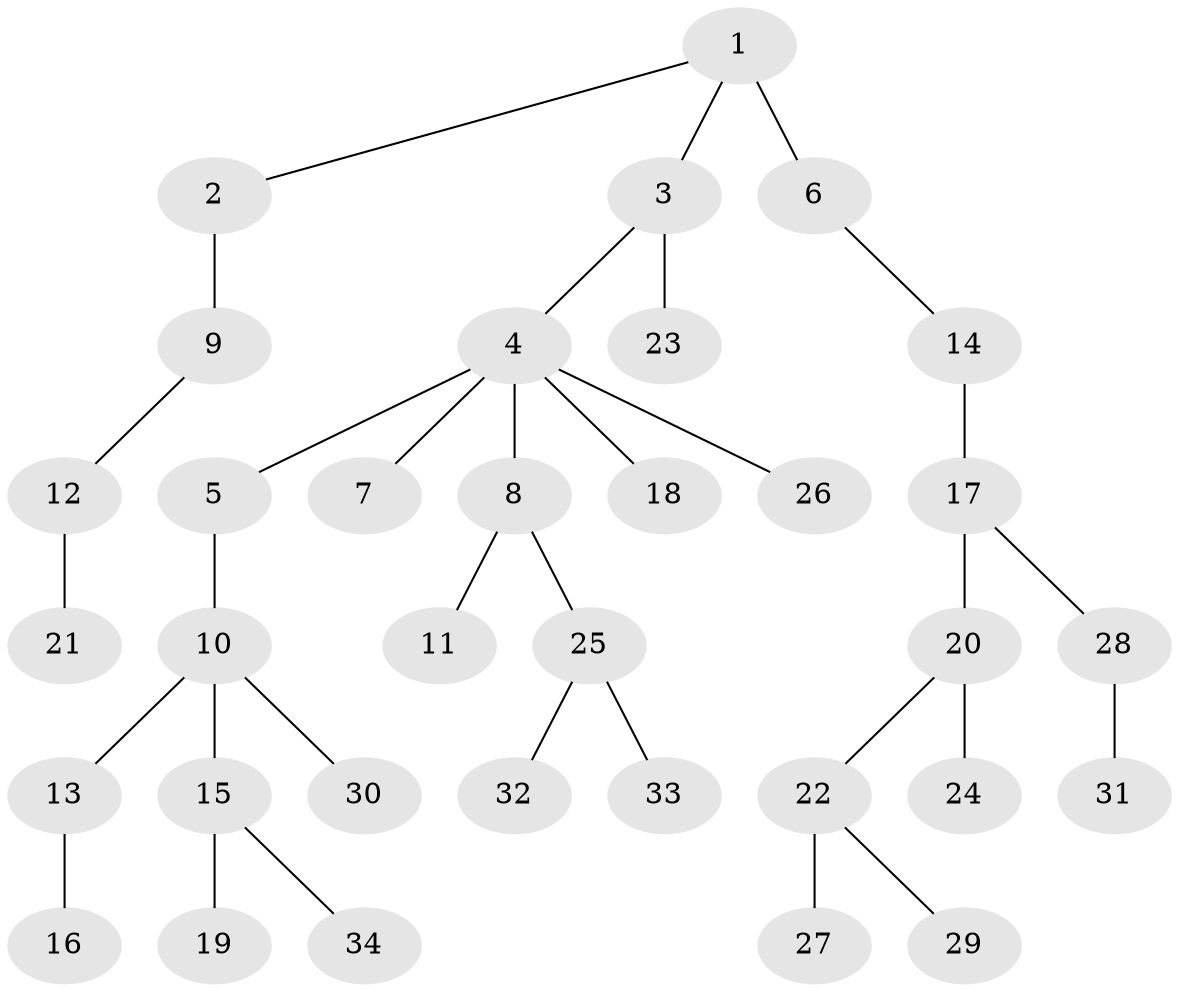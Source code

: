 // original degree distribution, {4: 0.06363636363636363, 5: 0.03636363636363636, 7: 0.01818181818181818, 6: 0.01818181818181818, 2: 0.20909090909090908, 1: 0.5363636363636364, 3: 0.11818181818181818}
// Generated by graph-tools (version 1.1) at 2025/51/03/04/25 22:51:31]
// undirected, 34 vertices, 33 edges
graph export_dot {
  node [color=gray90,style=filled];
  1;
  2;
  3;
  4;
  5;
  6;
  7;
  8;
  9;
  10;
  11;
  12;
  13;
  14;
  15;
  16;
  17;
  18;
  19;
  20;
  21;
  22;
  23;
  24;
  25;
  26;
  27;
  28;
  29;
  30;
  31;
  32;
  33;
  34;
  1 -- 2 [weight=1.0];
  1 -- 3 [weight=1.0];
  1 -- 6 [weight=2.0];
  2 -- 9 [weight=3.0];
  3 -- 4 [weight=1.0];
  3 -- 23 [weight=3.0];
  4 -- 5 [weight=1.0];
  4 -- 7 [weight=1.0];
  4 -- 8 [weight=3.0];
  4 -- 18 [weight=1.0];
  4 -- 26 [weight=1.0];
  5 -- 10 [weight=1.0];
  6 -- 14 [weight=1.0];
  8 -- 11 [weight=1.0];
  8 -- 25 [weight=1.0];
  9 -- 12 [weight=1.0];
  10 -- 13 [weight=2.0];
  10 -- 15 [weight=1.0];
  10 -- 30 [weight=1.0];
  12 -- 21 [weight=1.0];
  13 -- 16 [weight=1.0];
  14 -- 17 [weight=2.0];
  15 -- 19 [weight=1.0];
  15 -- 34 [weight=1.0];
  17 -- 20 [weight=1.0];
  17 -- 28 [weight=1.0];
  20 -- 22 [weight=1.0];
  20 -- 24 [weight=1.0];
  22 -- 27 [weight=2.0];
  22 -- 29 [weight=1.0];
  25 -- 32 [weight=1.0];
  25 -- 33 [weight=1.0];
  28 -- 31 [weight=1.0];
}
